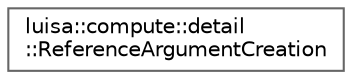 digraph "类继承关系图"
{
 // LATEX_PDF_SIZE
  bgcolor="transparent";
  edge [fontname=Helvetica,fontsize=10,labelfontname=Helvetica,labelfontsize=10];
  node [fontname=Helvetica,fontsize=10,shape=box,height=0.2,width=0.4];
  rankdir="LR";
  Node0 [id="Node000000",label="luisa::compute::detail\l::ReferenceArgumentCreation",height=0.2,width=0.4,color="grey40", fillcolor="white", style="filled",URL="$structluisa_1_1compute_1_1detail_1_1_reference_argument_creation.html",tooltip=" "];
}
